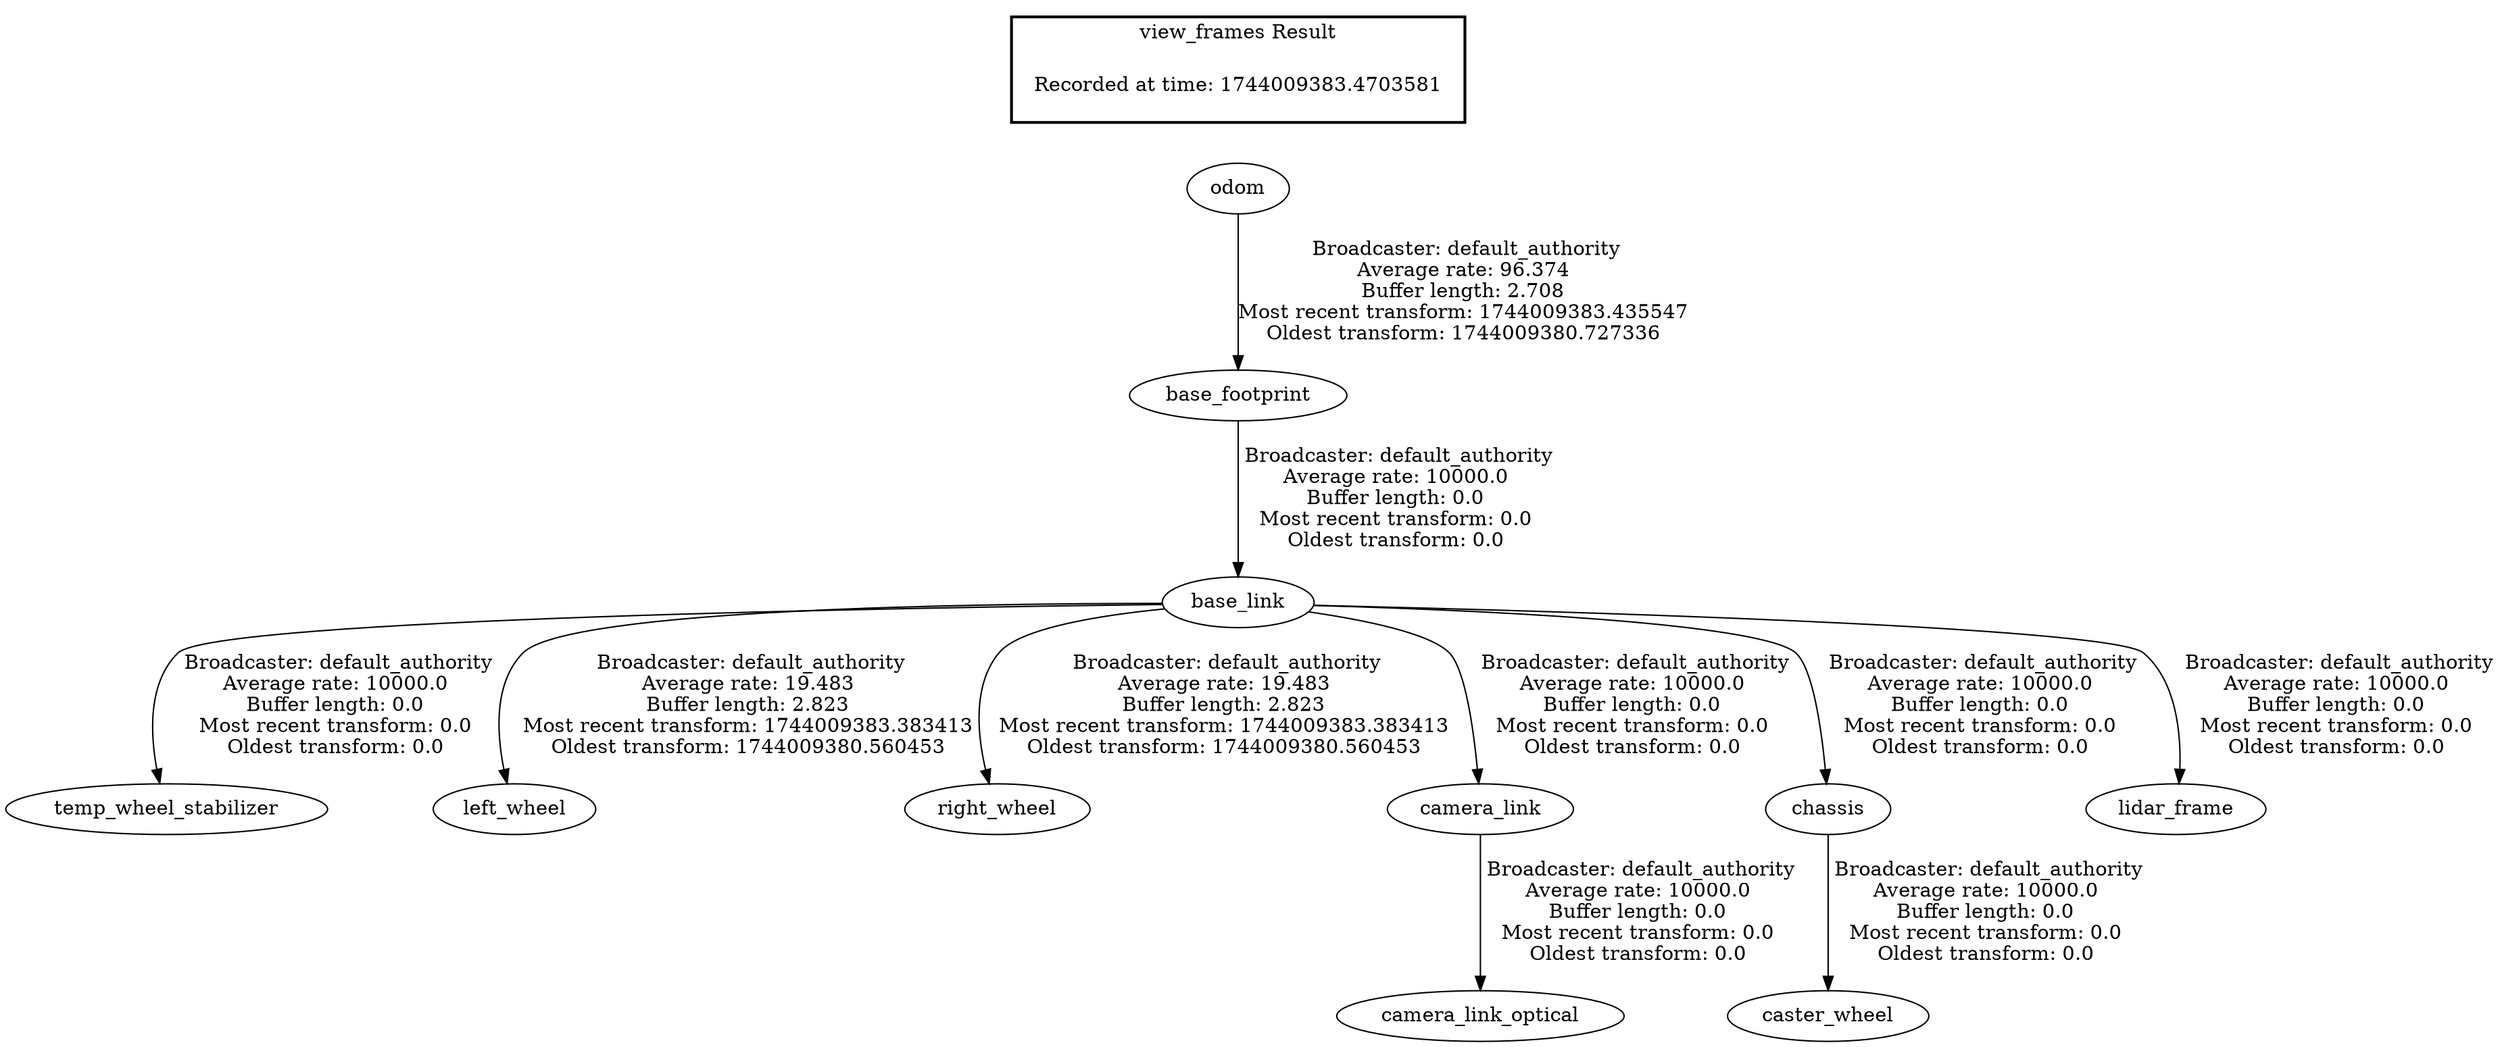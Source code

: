 digraph G {
"base_link" -> "temp_wheel_stabilizer"[label=" Broadcaster: default_authority\nAverage rate: 10000.0\nBuffer length: 0.0\nMost recent transform: 0.0\nOldest transform: 0.0\n"];
"base_footprint" -> "base_link"[label=" Broadcaster: default_authority\nAverage rate: 10000.0\nBuffer length: 0.0\nMost recent transform: 0.0\nOldest transform: 0.0\n"];
"odom" -> "base_footprint"[label=" Broadcaster: default_authority\nAverage rate: 96.374\nBuffer length: 2.708\nMost recent transform: 1744009383.435547\nOldest transform: 1744009380.727336\n"];
"base_link" -> "left_wheel"[label=" Broadcaster: default_authority\nAverage rate: 19.483\nBuffer length: 2.823\nMost recent transform: 1744009383.383413\nOldest transform: 1744009380.560453\n"];
"base_link" -> "right_wheel"[label=" Broadcaster: default_authority\nAverage rate: 19.483\nBuffer length: 2.823\nMost recent transform: 1744009383.383413\nOldest transform: 1744009380.560453\n"];
"base_link" -> "camera_link"[label=" Broadcaster: default_authority\nAverage rate: 10000.0\nBuffer length: 0.0\nMost recent transform: 0.0\nOldest transform: 0.0\n"];
"camera_link" -> "camera_link_optical"[label=" Broadcaster: default_authority\nAverage rate: 10000.0\nBuffer length: 0.0\nMost recent transform: 0.0\nOldest transform: 0.0\n"];
"chassis" -> "caster_wheel"[label=" Broadcaster: default_authority\nAverage rate: 10000.0\nBuffer length: 0.0\nMost recent transform: 0.0\nOldest transform: 0.0\n"];
"base_link" -> "chassis"[label=" Broadcaster: default_authority\nAverage rate: 10000.0\nBuffer length: 0.0\nMost recent transform: 0.0\nOldest transform: 0.0\n"];
"base_link" -> "lidar_frame"[label=" Broadcaster: default_authority\nAverage rate: 10000.0\nBuffer length: 0.0\nMost recent transform: 0.0\nOldest transform: 0.0\n"];
edge [style=invis];
 subgraph cluster_legend { style=bold; color=black; label ="view_frames Result";
"Recorded at time: 1744009383.4703581"[ shape=plaintext ] ;
}->"odom";
}